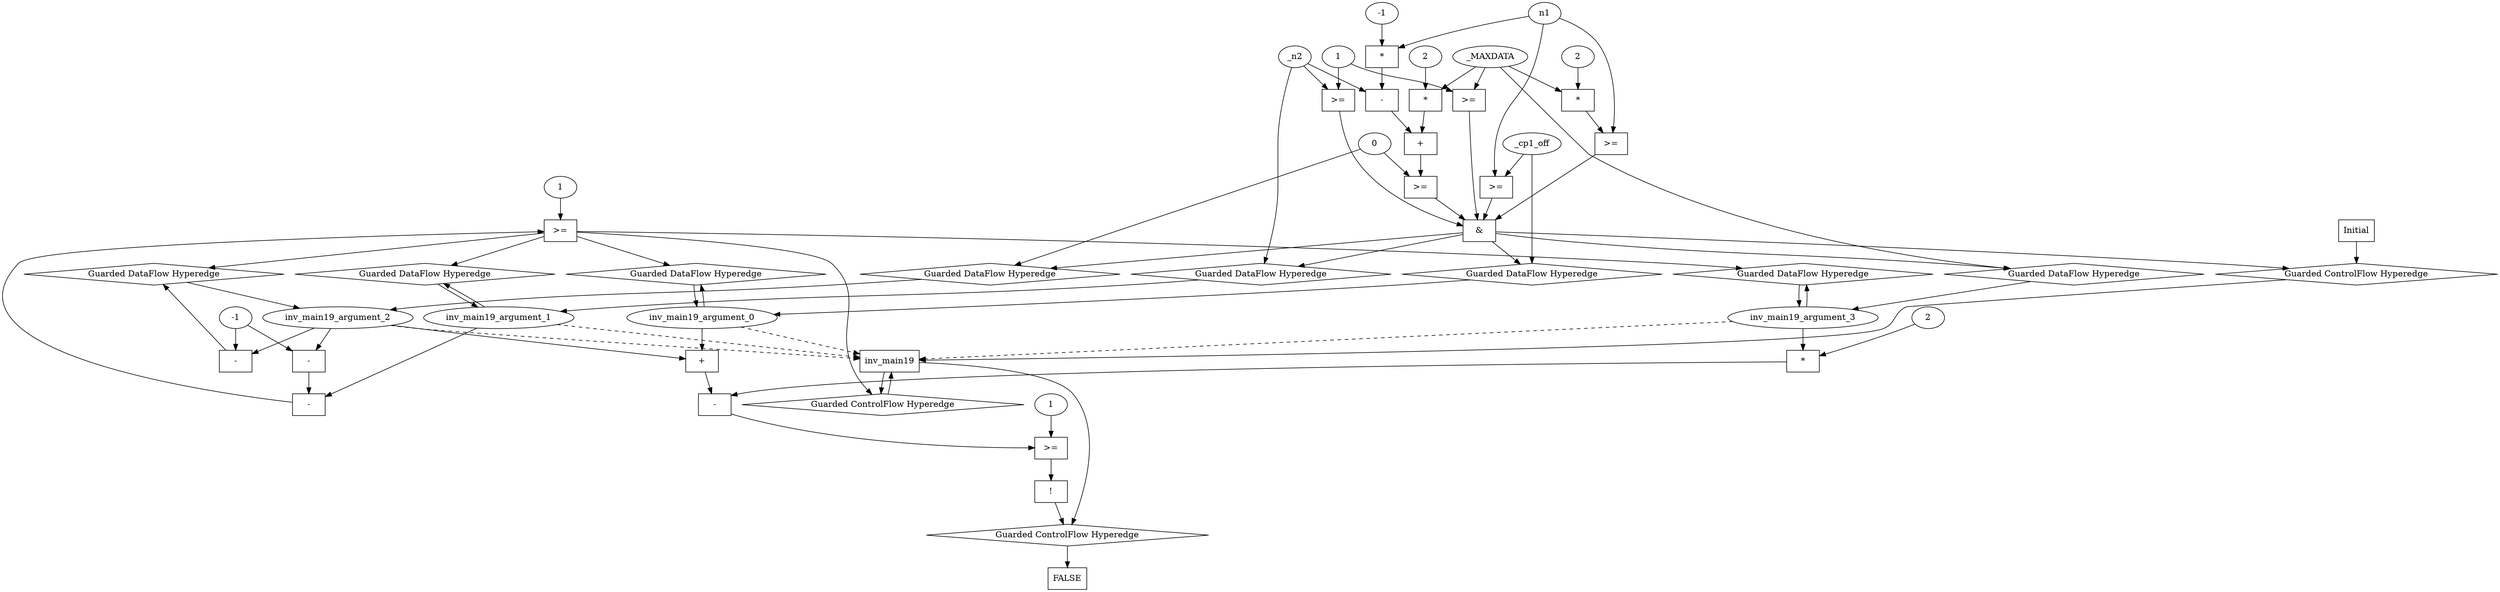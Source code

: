 digraph dag {
inv_main19 [label="inv_main19" shape="rect"];
FALSE [label="FALSE" shape="rect"];
Initial [label="Initial" shape="rect"];
ControlFowHyperEdge_0 [label="Guarded ControlFlow Hyperedge" shape="diamond"];
Initial -> ControlFowHyperEdge_0[label=""]
ControlFowHyperEdge_0 -> inv_main19[label=""]
ControlFowHyperEdge_1 [label="Guarded ControlFlow Hyperedge" shape="diamond"];
inv_main19 -> ControlFowHyperEdge_1[label=""]
ControlFowHyperEdge_1 -> inv_main19[label=""]
ControlFowHyperEdge_2 [label="Guarded ControlFlow Hyperedge" shape="diamond"];
inv_main19 -> ControlFowHyperEdge_2[label=""]
ControlFowHyperEdge_2 -> FALSE[label=""]
inv_main19_argument_0 [label="inv_main19_argument_0" shape="oval"];
inv_main19_argument_0 -> inv_main19[label="" style="dashed"]
inv_main19_argument_1 [label="inv_main19_argument_1" shape="oval"];
inv_main19_argument_1 -> inv_main19[label="" style="dashed"]
inv_main19_argument_2 [label="inv_main19_argument_2" shape="oval"];
inv_main19_argument_2 -> inv_main19[label="" style="dashed"]
inv_main19_argument_3 [label="inv_main19_argument_3" shape="oval"];
inv_main19_argument_3 -> inv_main19[label="" style="dashed"]

xxxinv_main19___Initial_0xxx_and [label="&" shape="rect"];
xxxinv_main19___Initial_0xxxguard_0_node_0 [label=">=" shape="rect"];
xxxinv_main19___Initial_0xxxguard_0_node_2 [label="1"];
xxxinv_main19___Initial_0xxxdataFlow3_node_0->xxxinv_main19___Initial_0xxxguard_0_node_0
xxxinv_main19___Initial_0xxxguard_0_node_2->xxxinv_main19___Initial_0xxxguard_0_node_0

xxxinv_main19___Initial_0xxxguard_0_node_0->xxxinv_main19___Initial_0xxx_and [label=""];
xxxinv_main19___Initial_0xxxguard4_node_0 [label=">=" shape="rect"];
xxxinv_main19___Initial_0xxxguard1_node_4->xxxinv_main19___Initial_0xxxguard4_node_0
xxxinv_main19___Initial_0xxxdataFlow_0_node_0->xxxinv_main19___Initial_0xxxguard4_node_0

xxxinv_main19___Initial_0xxxguard4_node_0->xxxinv_main19___Initial_0xxx_and [label=""];
xxxinv_main19___Initial_0xxxguard2_node_0 [label=">=" shape="rect"];
xxxinv_main19___Initial_0xxxdataFlow1_node_0->xxxinv_main19___Initial_0xxxguard2_node_0
xxxinv_main19___Initial_0xxxguard_0_node_2->xxxinv_main19___Initial_0xxxguard2_node_0

xxxinv_main19___Initial_0xxxguard2_node_0->xxxinv_main19___Initial_0xxx_and [label=""];
xxxinv_main19___Initial_0xxxguard3_node_0 [label=">=" shape="rect"];
xxxinv_main19___Initial_0xxxguard3_node_1 [label="+" shape="rect"];
xxxinv_main19___Initial_0xxxguard3_node_2 [label="*" shape="rect"];
xxxinv_main19___Initial_0xxxguard3_node_3 [label="2"];
xxxinv_main19___Initial_0xxxguard3_node_5 [label="-" shape="rect"];
xxxinv_main19___Initial_0xxxguard3_node_6 [label="*" shape="rect"];
xxxinv_main19___Initial_0xxxguard3_node_7 [label="-1"];
xxxinv_main19___Initial_0xxxguard3_node_1->xxxinv_main19___Initial_0xxxguard3_node_0
xxxinv_main19___Initial_0xxxdataFlow2_node_0->xxxinv_main19___Initial_0xxxguard3_node_0
xxxinv_main19___Initial_0xxxguard3_node_2->xxxinv_main19___Initial_0xxxguard3_node_1
xxxinv_main19___Initial_0xxxguard3_node_5->xxxinv_main19___Initial_0xxxguard3_node_1
xxxinv_main19___Initial_0xxxguard3_node_3->xxxinv_main19___Initial_0xxxguard3_node_2
xxxinv_main19___Initial_0xxxdataFlow3_node_0->xxxinv_main19___Initial_0xxxguard3_node_2
xxxinv_main19___Initial_0xxxguard3_node_6->xxxinv_main19___Initial_0xxxguard3_node_5
xxxinv_main19___Initial_0xxxdataFlow1_node_0->xxxinv_main19___Initial_0xxxguard3_node_5
xxxinv_main19___Initial_0xxxguard3_node_7->xxxinv_main19___Initial_0xxxguard3_node_6
xxxinv_main19___Initial_0xxxguard1_node_4->xxxinv_main19___Initial_0xxxguard3_node_6

xxxinv_main19___Initial_0xxxguard3_node_0->xxxinv_main19___Initial_0xxx_and [label=""];
xxxinv_main19___Initial_0xxxguard1_node_0 [label=">=" shape="rect"];
xxxinv_main19___Initial_0xxxguard1_node_1 [label="*" shape="rect"];
xxxinv_main19___Initial_0xxxguard1_node_2 [label="2"];
xxxinv_main19___Initial_0xxxguard1_node_4 [label="n1"];
xxxinv_main19___Initial_0xxxguard1_node_1->xxxinv_main19___Initial_0xxxguard1_node_0
xxxinv_main19___Initial_0xxxguard1_node_4->xxxinv_main19___Initial_0xxxguard1_node_0
xxxinv_main19___Initial_0xxxguard1_node_2->xxxinv_main19___Initial_0xxxguard1_node_1
xxxinv_main19___Initial_0xxxdataFlow3_node_0->xxxinv_main19___Initial_0xxxguard1_node_1

xxxinv_main19___Initial_0xxxguard1_node_0->xxxinv_main19___Initial_0xxx_and [label=""];
xxxinv_main19___Initial_0xxx_and->ControlFowHyperEdge_0 [label=""];
xxxinv_main19___Initial_0xxxdataFlow_0_node_0 [label="_cp1_off"];

xxxinv_main19___Initial_0xxxdataFlow_0_node_0->DataFowHyperEdge_0_inv_main19_argument_0 [label=""];
xxxinv_main19___Initial_0xxxdataFlow1_node_0 [label="_n2"];

xxxinv_main19___Initial_0xxxdataFlow1_node_0->DataFowHyperEdge_0_inv_main19_argument_1 [label=""];
xxxinv_main19___Initial_0xxxdataFlow2_node_0 [label="0"];

xxxinv_main19___Initial_0xxxdataFlow2_node_0->DataFowHyperEdge_0_inv_main19_argument_2 [label=""];
xxxinv_main19___Initial_0xxxdataFlow3_node_0 [label="_MAXDATA"];

xxxinv_main19___Initial_0xxxdataFlow3_node_0->DataFowHyperEdge_0_inv_main19_argument_3 [label=""];
xxxinv_main19___inv_main19_1xxxguard_0_node_0 [label=">=" shape="rect"];
xxxinv_main19___inv_main19_1xxxguard_0_node_1 [label="-" shape="rect"];
xxxinv_main19___inv_main19_1xxxguard_0_node_3 [label="-" shape="rect"];
xxxinv_main19___inv_main19_1xxxguard_0_node_6 [label="1"];
xxxinv_main19___inv_main19_1xxxguard_0_node_1->xxxinv_main19___inv_main19_1xxxguard_0_node_0
xxxinv_main19___inv_main19_1xxxguard_0_node_6->xxxinv_main19___inv_main19_1xxxguard_0_node_0
inv_main19_argument_1->xxxinv_main19___inv_main19_1xxxguard_0_node_1
xxxinv_main19___inv_main19_1xxxguard_0_node_3->xxxinv_main19___inv_main19_1xxxguard_0_node_1
inv_main19_argument_2->xxxinv_main19___inv_main19_1xxxguard_0_node_3
xxxinv_main19___inv_main19_1xxxdataFlow_0_node_2->xxxinv_main19___inv_main19_1xxxguard_0_node_3

xxxinv_main19___inv_main19_1xxxguard_0_node_0->ControlFowHyperEdge_1 [label=""];
xxxinv_main19___inv_main19_1xxxdataFlow_0_node_0 [label="-" shape="rect"];
xxxinv_main19___inv_main19_1xxxdataFlow_0_node_2 [label="-1"];
inv_main19_argument_2->xxxinv_main19___inv_main19_1xxxdataFlow_0_node_0
xxxinv_main19___inv_main19_1xxxdataFlow_0_node_2->xxxinv_main19___inv_main19_1xxxdataFlow_0_node_0

xxxinv_main19___inv_main19_1xxxdataFlow_0_node_0->DataFowHyperEdge_1_inv_main19_argument_2 [label=""];
xxxFALSE___inv_main19_2xxxguard_0_node_0 [label="!" shape="rect"];
xxxFALSE___inv_main19_2xxxguard_0_node_1 [label=">=" shape="rect"];
xxxFALSE___inv_main19_2xxxguard_0_node_2 [label="-" shape="rect"];
xxxFALSE___inv_main19_2xxxguard_0_node_3 [label="*" shape="rect"];
xxxFALSE___inv_main19_2xxxguard_0_node_4 [label="2"];
xxxFALSE___inv_main19_2xxxguard_0_node_6 [label="+" shape="rect"];
xxxFALSE___inv_main19_2xxxguard_0_node_9 [label="1"];
xxxFALSE___inv_main19_2xxxguard_0_node_1->xxxFALSE___inv_main19_2xxxguard_0_node_0
xxxFALSE___inv_main19_2xxxguard_0_node_2->xxxFALSE___inv_main19_2xxxguard_0_node_1
xxxFALSE___inv_main19_2xxxguard_0_node_9->xxxFALSE___inv_main19_2xxxguard_0_node_1
xxxFALSE___inv_main19_2xxxguard_0_node_3->xxxFALSE___inv_main19_2xxxguard_0_node_2
xxxFALSE___inv_main19_2xxxguard_0_node_6->xxxFALSE___inv_main19_2xxxguard_0_node_2
xxxFALSE___inv_main19_2xxxguard_0_node_4->xxxFALSE___inv_main19_2xxxguard_0_node_3
inv_main19_argument_3->xxxFALSE___inv_main19_2xxxguard_0_node_3
inv_main19_argument_0->xxxFALSE___inv_main19_2xxxguard_0_node_6
inv_main19_argument_2->xxxFALSE___inv_main19_2xxxguard_0_node_6

xxxFALSE___inv_main19_2xxxguard_0_node_0->ControlFowHyperEdge_2 [label=""];
DataFowHyperEdge_0_inv_main19_argument_0 [label="Guarded DataFlow Hyperedge" shape="diamond"];
DataFowHyperEdge_0_inv_main19_argument_0 -> inv_main19_argument_0[label=""]
xxxinv_main19___Initial_0xxx_and -> DataFowHyperEdge_0_inv_main19_argument_0[label=""]
DataFowHyperEdge_0_inv_main19_argument_1 [label="Guarded DataFlow Hyperedge" shape="diamond"];
DataFowHyperEdge_0_inv_main19_argument_1 -> inv_main19_argument_1[label=""]
xxxinv_main19___Initial_0xxx_and -> DataFowHyperEdge_0_inv_main19_argument_1[label=""]
DataFowHyperEdge_0_inv_main19_argument_2 [label="Guarded DataFlow Hyperedge" shape="diamond"];
DataFowHyperEdge_0_inv_main19_argument_2 -> inv_main19_argument_2[label=""]
xxxinv_main19___Initial_0xxx_and -> DataFowHyperEdge_0_inv_main19_argument_2[label=""]
DataFowHyperEdge_0_inv_main19_argument_3 [label="Guarded DataFlow Hyperedge" shape="diamond"];
DataFowHyperEdge_0_inv_main19_argument_3 -> inv_main19_argument_3[label=""]
xxxinv_main19___Initial_0xxx_and -> DataFowHyperEdge_0_inv_main19_argument_3[label=""]
DataFowHyperEdge_1_inv_main19_argument_0 [label="Guarded DataFlow Hyperedge" shape="diamond"];
DataFowHyperEdge_1_inv_main19_argument_0 -> inv_main19_argument_0[label=""]
xxxinv_main19___inv_main19_1xxxguard_0_node_0 -> DataFowHyperEdge_1_inv_main19_argument_0[label=""]
DataFowHyperEdge_1_inv_main19_argument_1 [label="Guarded DataFlow Hyperedge" shape="diamond"];
DataFowHyperEdge_1_inv_main19_argument_1 -> inv_main19_argument_1[label=""]
xxxinv_main19___inv_main19_1xxxguard_0_node_0 -> DataFowHyperEdge_1_inv_main19_argument_1[label=""]
DataFowHyperEdge_1_inv_main19_argument_2 [label="Guarded DataFlow Hyperedge" shape="diamond"];
DataFowHyperEdge_1_inv_main19_argument_2 -> inv_main19_argument_2[label=""]
xxxinv_main19___inv_main19_1xxxguard_0_node_0 -> DataFowHyperEdge_1_inv_main19_argument_2[label=""]
DataFowHyperEdge_1_inv_main19_argument_3 [label="Guarded DataFlow Hyperedge" shape="diamond"];
DataFowHyperEdge_1_inv_main19_argument_3 -> inv_main19_argument_3[label=""]
xxxinv_main19___inv_main19_1xxxguard_0_node_0 -> DataFowHyperEdge_1_inv_main19_argument_3[label=""]
inv_main19_argument_0 -> DataFowHyperEdge_1_inv_main19_argument_0[label=""]
inv_main19_argument_1 -> DataFowHyperEdge_1_inv_main19_argument_1[label=""]
inv_main19_argument_3 -> DataFowHyperEdge_1_inv_main19_argument_3[label=""]
}

